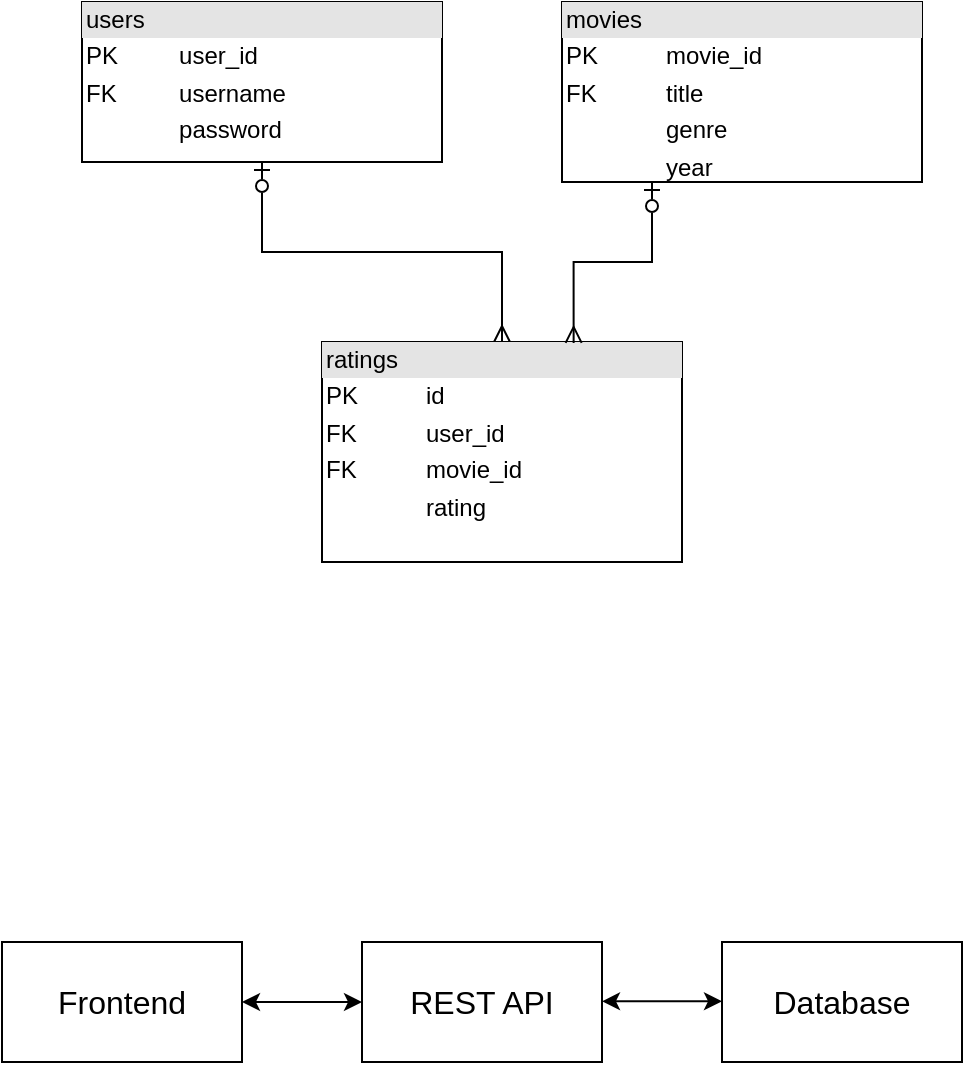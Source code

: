 <mxfile version="28.2.8">
  <diagram name="Страница — 1" id="oDBzNXXnHQY7ytJO88ee">
    <mxGraphModel dx="1425" dy="766" grid="1" gridSize="10" guides="1" tooltips="1" connect="1" arrows="1" fold="1" page="1" pageScale="1" pageWidth="827" pageHeight="1169" math="0" shadow="0">
      <root>
        <mxCell id="0" />
        <mxCell id="1" parent="0" />
        <mxCell id="Pprmllb4QqbUlOkrEFPV-14" style="edgeStyle=orthogonalEdgeStyle;rounded=0;orthogonalLoop=1;jettySize=auto;html=1;exitX=0.5;exitY=1;exitDx=0;exitDy=0;entryX=0.5;entryY=0;entryDx=0;entryDy=0;endArrow=ERmany;endFill=0;startArrow=ERzeroToOne;startFill=0;" parent="1" source="Pprmllb4QqbUlOkrEFPV-11" target="Pprmllb4QqbUlOkrEFPV-13" edge="1">
          <mxGeometry relative="1" as="geometry" />
        </mxCell>
        <mxCell id="Pprmllb4QqbUlOkrEFPV-11" value="&lt;div style=&quot;box-sizing: border-box; width: 100%; background: rgb(228, 228, 228); padding: 2px;&quot;&gt;users&lt;/div&gt;&lt;table style=&quot;width:100%;font-size:1em;&quot; cellpadding=&quot;2&quot; cellspacing=&quot;0&quot;&gt;&lt;tbody&gt;&lt;tr&gt;&lt;td&gt;PK&lt;/td&gt;&lt;td&gt;user_id&lt;/td&gt;&lt;/tr&gt;&lt;tr&gt;&lt;td&gt;FK&lt;/td&gt;&lt;td&gt;username&lt;/td&gt;&lt;/tr&gt;&lt;tr&gt;&lt;td&gt;&lt;br&gt;&lt;/td&gt;&lt;td&gt;password&lt;br&gt;&lt;/td&gt;&lt;/tr&gt;&lt;/tbody&gt;&lt;/table&gt;" style="verticalAlign=top;align=left;overflow=fill;html=1;whiteSpace=wrap;" parent="1" vertex="1">
          <mxGeometry x="100" y="270" width="180" height="80" as="geometry" />
        </mxCell>
        <mxCell id="Pprmllb4QqbUlOkrEFPV-12" value="&lt;div style=&quot;box-sizing: border-box; width: 100%; background: rgb(228, 228, 228); padding: 2px;&quot;&gt;movies&lt;/div&gt;&lt;table style=&quot;width:100%;font-size:1em;&quot; cellpadding=&quot;2&quot; cellspacing=&quot;0&quot;&gt;&lt;tbody&gt;&lt;tr&gt;&lt;td&gt;PK&lt;/td&gt;&lt;td&gt;movie_id&lt;/td&gt;&lt;/tr&gt;&lt;tr&gt;&lt;td&gt;FK&lt;/td&gt;&lt;td&gt;title&lt;/td&gt;&lt;/tr&gt;&lt;tr&gt;&lt;td&gt;&lt;/td&gt;&lt;td&gt;genre&lt;br&gt;&lt;/td&gt;&lt;/tr&gt;&lt;tr&gt;&lt;td&gt;&lt;br&gt;&lt;/td&gt;&lt;td&gt;year&lt;/td&gt;&lt;/tr&gt;&lt;/tbody&gt;&lt;/table&gt;" style="verticalAlign=top;align=left;overflow=fill;html=1;whiteSpace=wrap;" parent="1" vertex="1">
          <mxGeometry x="340" y="270" width="180" height="90" as="geometry" />
        </mxCell>
        <mxCell id="Pprmllb4QqbUlOkrEFPV-13" value="&lt;div style=&quot;box-sizing: border-box; width: 100%; background: rgb(228, 228, 228); padding: 2px;&quot;&gt;ratings&lt;/div&gt;&lt;table style=&quot;width:100%;font-size:1em;&quot; cellpadding=&quot;2&quot; cellspacing=&quot;0&quot;&gt;&lt;tbody&gt;&lt;tr&gt;&lt;td&gt;PK&lt;/td&gt;&lt;td&gt;id&lt;/td&gt;&lt;/tr&gt;&lt;tr&gt;&lt;td&gt;FK&lt;/td&gt;&lt;td&gt;user_id&lt;/td&gt;&lt;/tr&gt;&lt;tr&gt;&lt;td&gt;FK&lt;/td&gt;&lt;td&gt;movie_id&lt;br&gt;&lt;/td&gt;&lt;/tr&gt;&lt;tr&gt;&lt;td&gt;&lt;br&gt;&lt;/td&gt;&lt;td&gt;rating&lt;/td&gt;&lt;/tr&gt;&lt;/tbody&gt;&lt;/table&gt;" style="verticalAlign=top;align=left;overflow=fill;html=1;whiteSpace=wrap;" parent="1" vertex="1">
          <mxGeometry x="220" y="440" width="180" height="110" as="geometry" />
        </mxCell>
        <mxCell id="Pprmllb4QqbUlOkrEFPV-15" style="edgeStyle=orthogonalEdgeStyle;rounded=0;orthogonalLoop=1;jettySize=auto;html=1;exitX=0.25;exitY=1;exitDx=0;exitDy=0;entryX=0.699;entryY=0.004;entryDx=0;entryDy=0;endArrow=ERmany;endFill=0;startArrow=ERzeroToOne;startFill=0;entryPerimeter=0;" parent="1" source="Pprmllb4QqbUlOkrEFPV-12" target="Pprmllb4QqbUlOkrEFPV-13" edge="1">
          <mxGeometry relative="1" as="geometry">
            <mxPoint x="510" y="430" as="sourcePoint" />
            <mxPoint x="630" y="520" as="targetPoint" />
          </mxGeometry>
        </mxCell>
        <mxCell id="pNPr0r1Uj5VfcTVq2o_O-2" value="&lt;span style=&quot;font-size: 16px; text-align: justify;&quot;&gt;Frontend&lt;/span&gt;" style="rounded=0;whiteSpace=wrap;html=1;" vertex="1" parent="1">
          <mxGeometry x="60" y="740" width="120" height="60" as="geometry" />
        </mxCell>
        <mxCell id="pNPr0r1Uj5VfcTVq2o_O-3" value="&lt;span style=&quot;font-size: 16px; text-align: justify;&quot;&gt;REST API&lt;/span&gt;" style="rounded=0;whiteSpace=wrap;html=1;" vertex="1" parent="1">
          <mxGeometry x="240" y="740" width="120" height="60" as="geometry" />
        </mxCell>
        <mxCell id="pNPr0r1Uj5VfcTVq2o_O-4" value="&lt;span style=&quot;font-size: 16px; text-align: justify;&quot;&gt;Database&lt;/span&gt;" style="rounded=0;whiteSpace=wrap;html=1;" vertex="1" parent="1">
          <mxGeometry x="420" y="740" width="120" height="60" as="geometry" />
        </mxCell>
        <mxCell id="pNPr0r1Uj5VfcTVq2o_O-5" value="" style="endArrow=classic;startArrow=classic;html=1;rounded=0;entryX=0;entryY=0.5;entryDx=0;entryDy=0;" edge="1" parent="1" target="pNPr0r1Uj5VfcTVq2o_O-3">
          <mxGeometry width="50" height="50" relative="1" as="geometry">
            <mxPoint x="180" y="770" as="sourcePoint" />
            <mxPoint x="230" y="720" as="targetPoint" />
          </mxGeometry>
        </mxCell>
        <mxCell id="pNPr0r1Uj5VfcTVq2o_O-6" value="" style="endArrow=classic;startArrow=classic;html=1;rounded=0;entryX=0;entryY=0.5;entryDx=0;entryDy=0;" edge="1" parent="1">
          <mxGeometry width="50" height="50" relative="1" as="geometry">
            <mxPoint x="360" y="769.66" as="sourcePoint" />
            <mxPoint x="420" y="769.66" as="targetPoint" />
          </mxGeometry>
        </mxCell>
      </root>
    </mxGraphModel>
  </diagram>
</mxfile>
